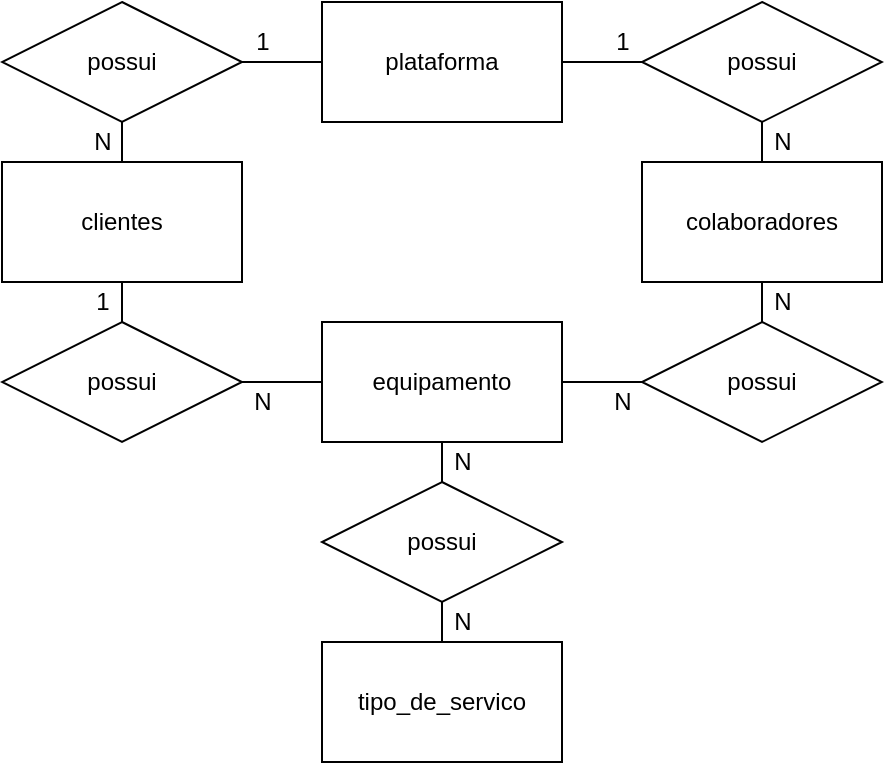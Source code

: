 <mxfile version="14.9.3" type="device"><diagram id="kw8JTIYfmc4KZNZEkclD" name="Page-1"><mxGraphModel dx="1422" dy="705" grid="1" gridSize="10" guides="1" tooltips="1" connect="1" arrows="1" fold="1" page="1" pageScale="1" pageWidth="827" pageHeight="1169" math="0" shadow="0"><root><mxCell id="0"/><mxCell id="1" parent="0"/><mxCell id="2QSzPxA2GdX9z1TqJBuc-1" value="plataforma" style="rounded=0;whiteSpace=wrap;html=1;" vertex="1" parent="1"><mxGeometry x="320" y="40" width="120" height="60" as="geometry"/></mxCell><mxCell id="2QSzPxA2GdX9z1TqJBuc-5" style="edgeStyle=orthogonalEdgeStyle;rounded=0;orthogonalLoop=1;jettySize=auto;html=1;entryX=0;entryY=0.5;entryDx=0;entryDy=0;endArrow=none;endFill=0;" edge="1" parent="1" source="2QSzPxA2GdX9z1TqJBuc-2" target="2QSzPxA2GdX9z1TqJBuc-1"><mxGeometry relative="1" as="geometry"><Array as="points"><mxPoint x="220" y="70"/></Array></mxGeometry></mxCell><mxCell id="2QSzPxA2GdX9z1TqJBuc-12" style="edgeStyle=orthogonalEdgeStyle;rounded=0;orthogonalLoop=1;jettySize=auto;html=1;exitX=0.5;exitY=1;exitDx=0;exitDy=0;entryX=0;entryY=0.5;entryDx=0;entryDy=0;endArrow=none;endFill=0;" edge="1" parent="1" source="2QSzPxA2GdX9z1TqJBuc-2" target="2QSzPxA2GdX9z1TqJBuc-11"><mxGeometry relative="1" as="geometry"/></mxCell><mxCell id="2QSzPxA2GdX9z1TqJBuc-2" value="clientes" style="rounded=0;whiteSpace=wrap;html=1;" vertex="1" parent="1"><mxGeometry x="160" y="120" width="120" height="60" as="geometry"/></mxCell><mxCell id="2QSzPxA2GdX9z1TqJBuc-6" style="edgeStyle=orthogonalEdgeStyle;rounded=0;orthogonalLoop=1;jettySize=auto;html=1;entryX=1;entryY=0.5;entryDx=0;entryDy=0;endArrow=none;endFill=0;" edge="1" parent="1" source="2QSzPxA2GdX9z1TqJBuc-4" target="2QSzPxA2GdX9z1TqJBuc-1"><mxGeometry relative="1" as="geometry"><Array as="points"><mxPoint x="540" y="70"/></Array></mxGeometry></mxCell><mxCell id="2QSzPxA2GdX9z1TqJBuc-4" value="colaboradores" style="rounded=0;whiteSpace=wrap;html=1;" vertex="1" parent="1"><mxGeometry x="480" y="120" width="120" height="60" as="geometry"/></mxCell><mxCell id="2QSzPxA2GdX9z1TqJBuc-9" value="possui" style="shape=rhombus;perimeter=rhombusPerimeter;whiteSpace=wrap;html=1;align=center;" vertex="1" parent="1"><mxGeometry x="160" y="40" width="120" height="60" as="geometry"/></mxCell><mxCell id="2QSzPxA2GdX9z1TqJBuc-10" value="possui" style="shape=rhombus;perimeter=rhombusPerimeter;whiteSpace=wrap;html=1;align=center;" vertex="1" parent="1"><mxGeometry x="480" y="40" width="120" height="60" as="geometry"/></mxCell><mxCell id="2QSzPxA2GdX9z1TqJBuc-13" style="edgeStyle=orthogonalEdgeStyle;rounded=0;orthogonalLoop=1;jettySize=auto;html=1;exitX=1;exitY=0.5;exitDx=0;exitDy=0;entryX=0.5;entryY=1;entryDx=0;entryDy=0;endArrow=none;endFill=0;" edge="1" parent="1" source="2QSzPxA2GdX9z1TqJBuc-11" target="2QSzPxA2GdX9z1TqJBuc-4"><mxGeometry relative="1" as="geometry"/></mxCell><mxCell id="2QSzPxA2GdX9z1TqJBuc-17" style="edgeStyle=orthogonalEdgeStyle;rounded=0;orthogonalLoop=1;jettySize=auto;html=1;exitX=0.5;exitY=1;exitDx=0;exitDy=0;entryX=0.5;entryY=0;entryDx=0;entryDy=0;endArrow=none;endFill=0;" edge="1" parent="1" source="2QSzPxA2GdX9z1TqJBuc-11" target="2QSzPxA2GdX9z1TqJBuc-16"><mxGeometry relative="1" as="geometry"/></mxCell><mxCell id="2QSzPxA2GdX9z1TqJBuc-11" value="equipamento" style="rounded=0;whiteSpace=wrap;html=1;" vertex="1" parent="1"><mxGeometry x="320" y="200" width="120" height="60" as="geometry"/></mxCell><mxCell id="2QSzPxA2GdX9z1TqJBuc-14" value="possui" style="shape=rhombus;perimeter=rhombusPerimeter;whiteSpace=wrap;html=1;align=center;" vertex="1" parent="1"><mxGeometry x="480" y="200" width="120" height="60" as="geometry"/></mxCell><mxCell id="2QSzPxA2GdX9z1TqJBuc-15" value="possui" style="shape=rhombus;perimeter=rhombusPerimeter;whiteSpace=wrap;html=1;align=center;" vertex="1" parent="1"><mxGeometry x="160" y="200" width="120" height="60" as="geometry"/></mxCell><mxCell id="2QSzPxA2GdX9z1TqJBuc-16" value="tipo_de_servico" style="rounded=0;whiteSpace=wrap;html=1;" vertex="1" parent="1"><mxGeometry x="320" y="360" width="120" height="60" as="geometry"/></mxCell><mxCell id="2QSzPxA2GdX9z1TqJBuc-18" value="possui" style="shape=rhombus;perimeter=rhombusPerimeter;whiteSpace=wrap;html=1;align=center;" vertex="1" parent="1"><mxGeometry x="320" y="280" width="120" height="60" as="geometry"/></mxCell><mxCell id="2QSzPxA2GdX9z1TqJBuc-19" value="1" style="text;html=1;align=center;verticalAlign=middle;resizable=0;points=[];autosize=1;strokeColor=none;" vertex="1" parent="1"><mxGeometry x="280" y="50" width="20" height="20" as="geometry"/></mxCell><mxCell id="2QSzPxA2GdX9z1TqJBuc-20" value="N" style="text;html=1;align=center;verticalAlign=middle;resizable=0;points=[];autosize=1;strokeColor=none;" vertex="1" parent="1"><mxGeometry x="200" y="100" width="20" height="20" as="geometry"/></mxCell><mxCell id="2QSzPxA2GdX9z1TqJBuc-21" value="1" style="text;html=1;align=center;verticalAlign=middle;resizable=0;points=[];autosize=1;strokeColor=none;" vertex="1" parent="1"><mxGeometry x="460" y="50" width="20" height="20" as="geometry"/></mxCell><mxCell id="2QSzPxA2GdX9z1TqJBuc-22" value="N" style="text;html=1;align=center;verticalAlign=middle;resizable=0;points=[];autosize=1;strokeColor=none;" vertex="1" parent="1"><mxGeometry x="540" y="100" width="20" height="20" as="geometry"/></mxCell><mxCell id="2QSzPxA2GdX9z1TqJBuc-24" value="1" style="text;html=1;align=center;verticalAlign=middle;resizable=0;points=[];autosize=1;strokeColor=none;" vertex="1" parent="1"><mxGeometry x="200" y="180" width="20" height="20" as="geometry"/></mxCell><mxCell id="2QSzPxA2GdX9z1TqJBuc-25" value="N" style="text;html=1;align=center;verticalAlign=middle;resizable=0;points=[];autosize=1;strokeColor=none;" vertex="1" parent="1"><mxGeometry x="280" y="230" width="20" height="20" as="geometry"/></mxCell><mxCell id="2QSzPxA2GdX9z1TqJBuc-26" value="N" style="text;html=1;align=center;verticalAlign=middle;resizable=0;points=[];autosize=1;strokeColor=none;" vertex="1" parent="1"><mxGeometry x="540" y="180" width="20" height="20" as="geometry"/></mxCell><mxCell id="2QSzPxA2GdX9z1TqJBuc-27" value="N" style="text;html=1;align=center;verticalAlign=middle;resizable=0;points=[];autosize=1;strokeColor=none;" vertex="1" parent="1"><mxGeometry x="460" y="230" width="20" height="20" as="geometry"/></mxCell><mxCell id="2QSzPxA2GdX9z1TqJBuc-28" value="N" style="text;html=1;align=center;verticalAlign=middle;resizable=0;points=[];autosize=1;strokeColor=none;" vertex="1" parent="1"><mxGeometry x="380" y="340" width="20" height="20" as="geometry"/></mxCell><mxCell id="2QSzPxA2GdX9z1TqJBuc-29" value="N" style="text;html=1;align=center;verticalAlign=middle;resizable=0;points=[];autosize=1;strokeColor=none;" vertex="1" parent="1"><mxGeometry x="380" y="260" width="20" height="20" as="geometry"/></mxCell></root></mxGraphModel></diagram></mxfile>